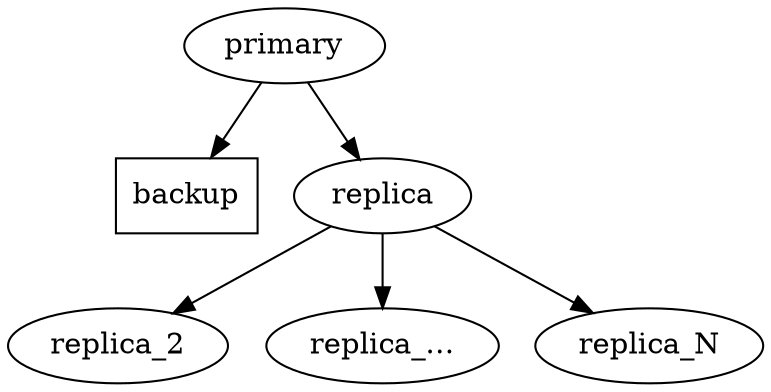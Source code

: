 # Copyright © 2ndQuadrant Limited <info@2ndquadrant.com>

digraph M1 {
    backup [shape=box];
    primary -> replica;
    primary -> backup;
    replica -> replica_2;
    replica -> replica_…;
    replica -> replica_N;
}
